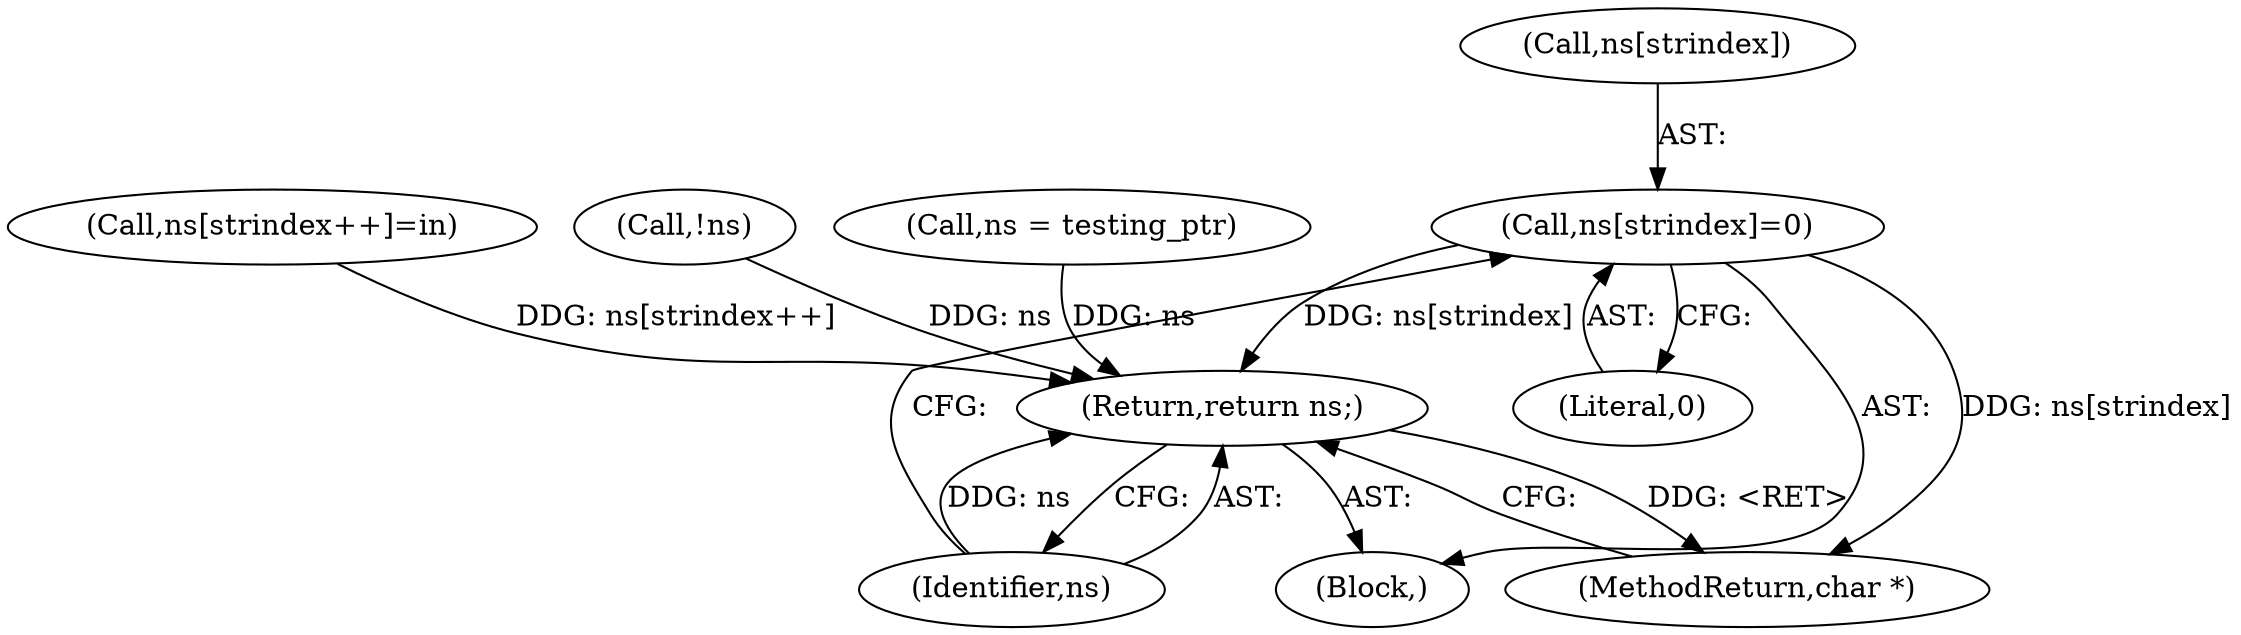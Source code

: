 digraph "0_curl_75ca568fa1c19de4c5358fed246686de8467c238@array" {
"1000228" [label="(Call,ns[strindex]=0)"];
"1000233" [label="(Return,return ns;)"];
"1000233" [label="(Return,return ns;)"];
"1000232" [label="(Literal,0)"];
"1000198" [label="(Call,ns = testing_ptr)"];
"1000110" [label="(Block,)"];
"1000229" [label="(Call,ns[strindex])"];
"1000235" [label="(MethodReturn,char *)"];
"1000164" [label="(Call,ns[strindex++]=in)"];
"1000228" [label="(Call,ns[strindex]=0)"];
"1000144" [label="(Call,!ns)"];
"1000234" [label="(Identifier,ns)"];
"1000228" -> "1000110"  [label="AST: "];
"1000228" -> "1000232"  [label="CFG: "];
"1000229" -> "1000228"  [label="AST: "];
"1000232" -> "1000228"  [label="AST: "];
"1000234" -> "1000228"  [label="CFG: "];
"1000228" -> "1000235"  [label="DDG: ns[strindex]"];
"1000228" -> "1000233"  [label="DDG: ns[strindex]"];
"1000233" -> "1000110"  [label="AST: "];
"1000233" -> "1000234"  [label="CFG: "];
"1000234" -> "1000233"  [label="AST: "];
"1000235" -> "1000233"  [label="CFG: "];
"1000233" -> "1000235"  [label="DDG: <RET>"];
"1000234" -> "1000233"  [label="DDG: ns"];
"1000198" -> "1000233"  [label="DDG: ns"];
"1000144" -> "1000233"  [label="DDG: ns"];
"1000164" -> "1000233"  [label="DDG: ns[strindex++]"];
}
